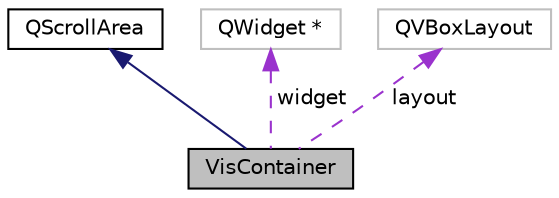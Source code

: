 digraph "VisContainer"
{
 // INTERACTIVE_SVG=YES
  edge [fontname="Helvetica",fontsize="10",labelfontname="Helvetica",labelfontsize="10"];
  node [fontname="Helvetica",fontsize="10",shape=record];
  Node1 [label="VisContainer",height=0.2,width=0.4,color="black", fillcolor="grey75", style="filled", fontcolor="black"];
  Node2 -> Node1 [dir="back",color="midnightblue",fontsize="10",style="solid",fontname="Helvetica"];
  Node2 [label="QScrollArea",height=0.2,width=0.4,color="black", fillcolor="white", style="filled",URL="$d8/de1/class_q_scroll_area.html"];
  Node3 -> Node1 [dir="back",color="darkorchid3",fontsize="10",style="dashed",label=" widget" ,fontname="Helvetica"];
  Node3 [label="QWidget *",height=0.2,width=0.4,color="grey75", fillcolor="white", style="filled"];
  Node4 -> Node1 [dir="back",color="darkorchid3",fontsize="10",style="dashed",label=" layout" ,fontname="Helvetica"];
  Node4 [label="QVBoxLayout",height=0.2,width=0.4,color="grey75", fillcolor="white", style="filled"];
}
